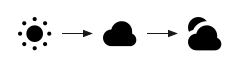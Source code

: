 @startuml icons-transparent
skinparam monochrome true
skinparam Nodesep 30
skinparam Ranksep 10
rectangle "<size:50><&cloud></size>" as cloud
rectangle "<size:50><&cloudy></size>" as cloudy
rectangle "<size:50><&sun></size>" as sun

sun ->> cloud
cloud ->> cloudy
skinparam rectangleBorderColor none
skinparam rectangleBackgroundColor none
skinparam rectangleShadowing false
@enduml
